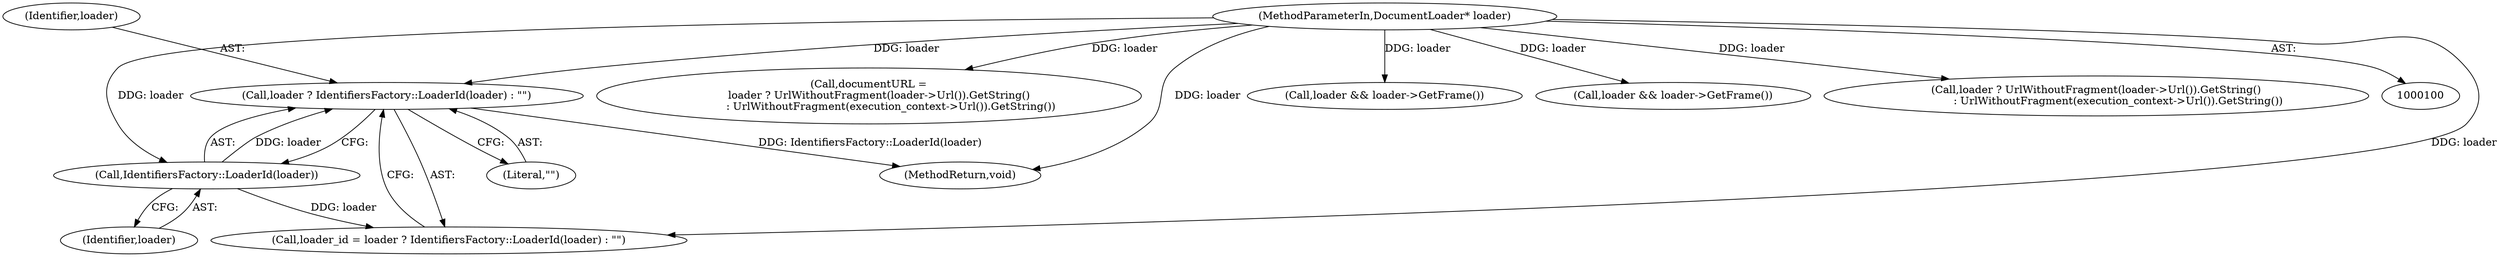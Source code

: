 digraph "0_Chrome_1c40f9042ae2d6ee7483d72998aabb5e73b2ff60_2@pointer" {
"1000116" [label="(Call,loader ? IdentifiersFactory::LoaderId(loader) : \"\")"];
"1000103" [label="(MethodParameterIn,DocumentLoader* loader)"];
"1000118" [label="(Call,IdentifiersFactory::LoaderId(loader))"];
"1000103" [label="(MethodParameterIn,DocumentLoader* loader)"];
"1000114" [label="(Call,loader_id = loader ? IdentifiersFactory::LoaderId(loader) : \"\")"];
"1000120" [label="(Literal,\"\")"];
"1000117" [label="(Identifier,loader)"];
"1000116" [label="(Call,loader ? IdentifiersFactory::LoaderId(loader) : \"\")"];
"1000119" [label="(Identifier,loader)"];
"1000229" [label="(Call,documentURL =\n      loader ? UrlWithoutFragment(loader->Url()).GetString()\n             : UrlWithoutFragment(execution_context->Url()).GetString())"];
"1000263" [label="(MethodReturn,void)"];
"1000174" [label="(Call,loader && loader->GetFrame())"];
"1000118" [label="(Call,IdentifiersFactory::LoaderId(loader))"];
"1000160" [label="(Call,loader && loader->GetFrame())"];
"1000231" [label="(Call,loader ? UrlWithoutFragment(loader->Url()).GetString()\n             : UrlWithoutFragment(execution_context->Url()).GetString())"];
"1000116" -> "1000114"  [label="AST: "];
"1000116" -> "1000118"  [label="CFG: "];
"1000116" -> "1000120"  [label="CFG: "];
"1000117" -> "1000116"  [label="AST: "];
"1000118" -> "1000116"  [label="AST: "];
"1000120" -> "1000116"  [label="AST: "];
"1000114" -> "1000116"  [label="CFG: "];
"1000116" -> "1000263"  [label="DDG: IdentifiersFactory::LoaderId(loader)"];
"1000103" -> "1000116"  [label="DDG: loader"];
"1000118" -> "1000116"  [label="DDG: loader"];
"1000103" -> "1000100"  [label="AST: "];
"1000103" -> "1000263"  [label="DDG: loader"];
"1000103" -> "1000114"  [label="DDG: loader"];
"1000103" -> "1000118"  [label="DDG: loader"];
"1000103" -> "1000160"  [label="DDG: loader"];
"1000103" -> "1000174"  [label="DDG: loader"];
"1000103" -> "1000229"  [label="DDG: loader"];
"1000103" -> "1000231"  [label="DDG: loader"];
"1000118" -> "1000119"  [label="CFG: "];
"1000119" -> "1000118"  [label="AST: "];
"1000118" -> "1000114"  [label="DDG: loader"];
}
